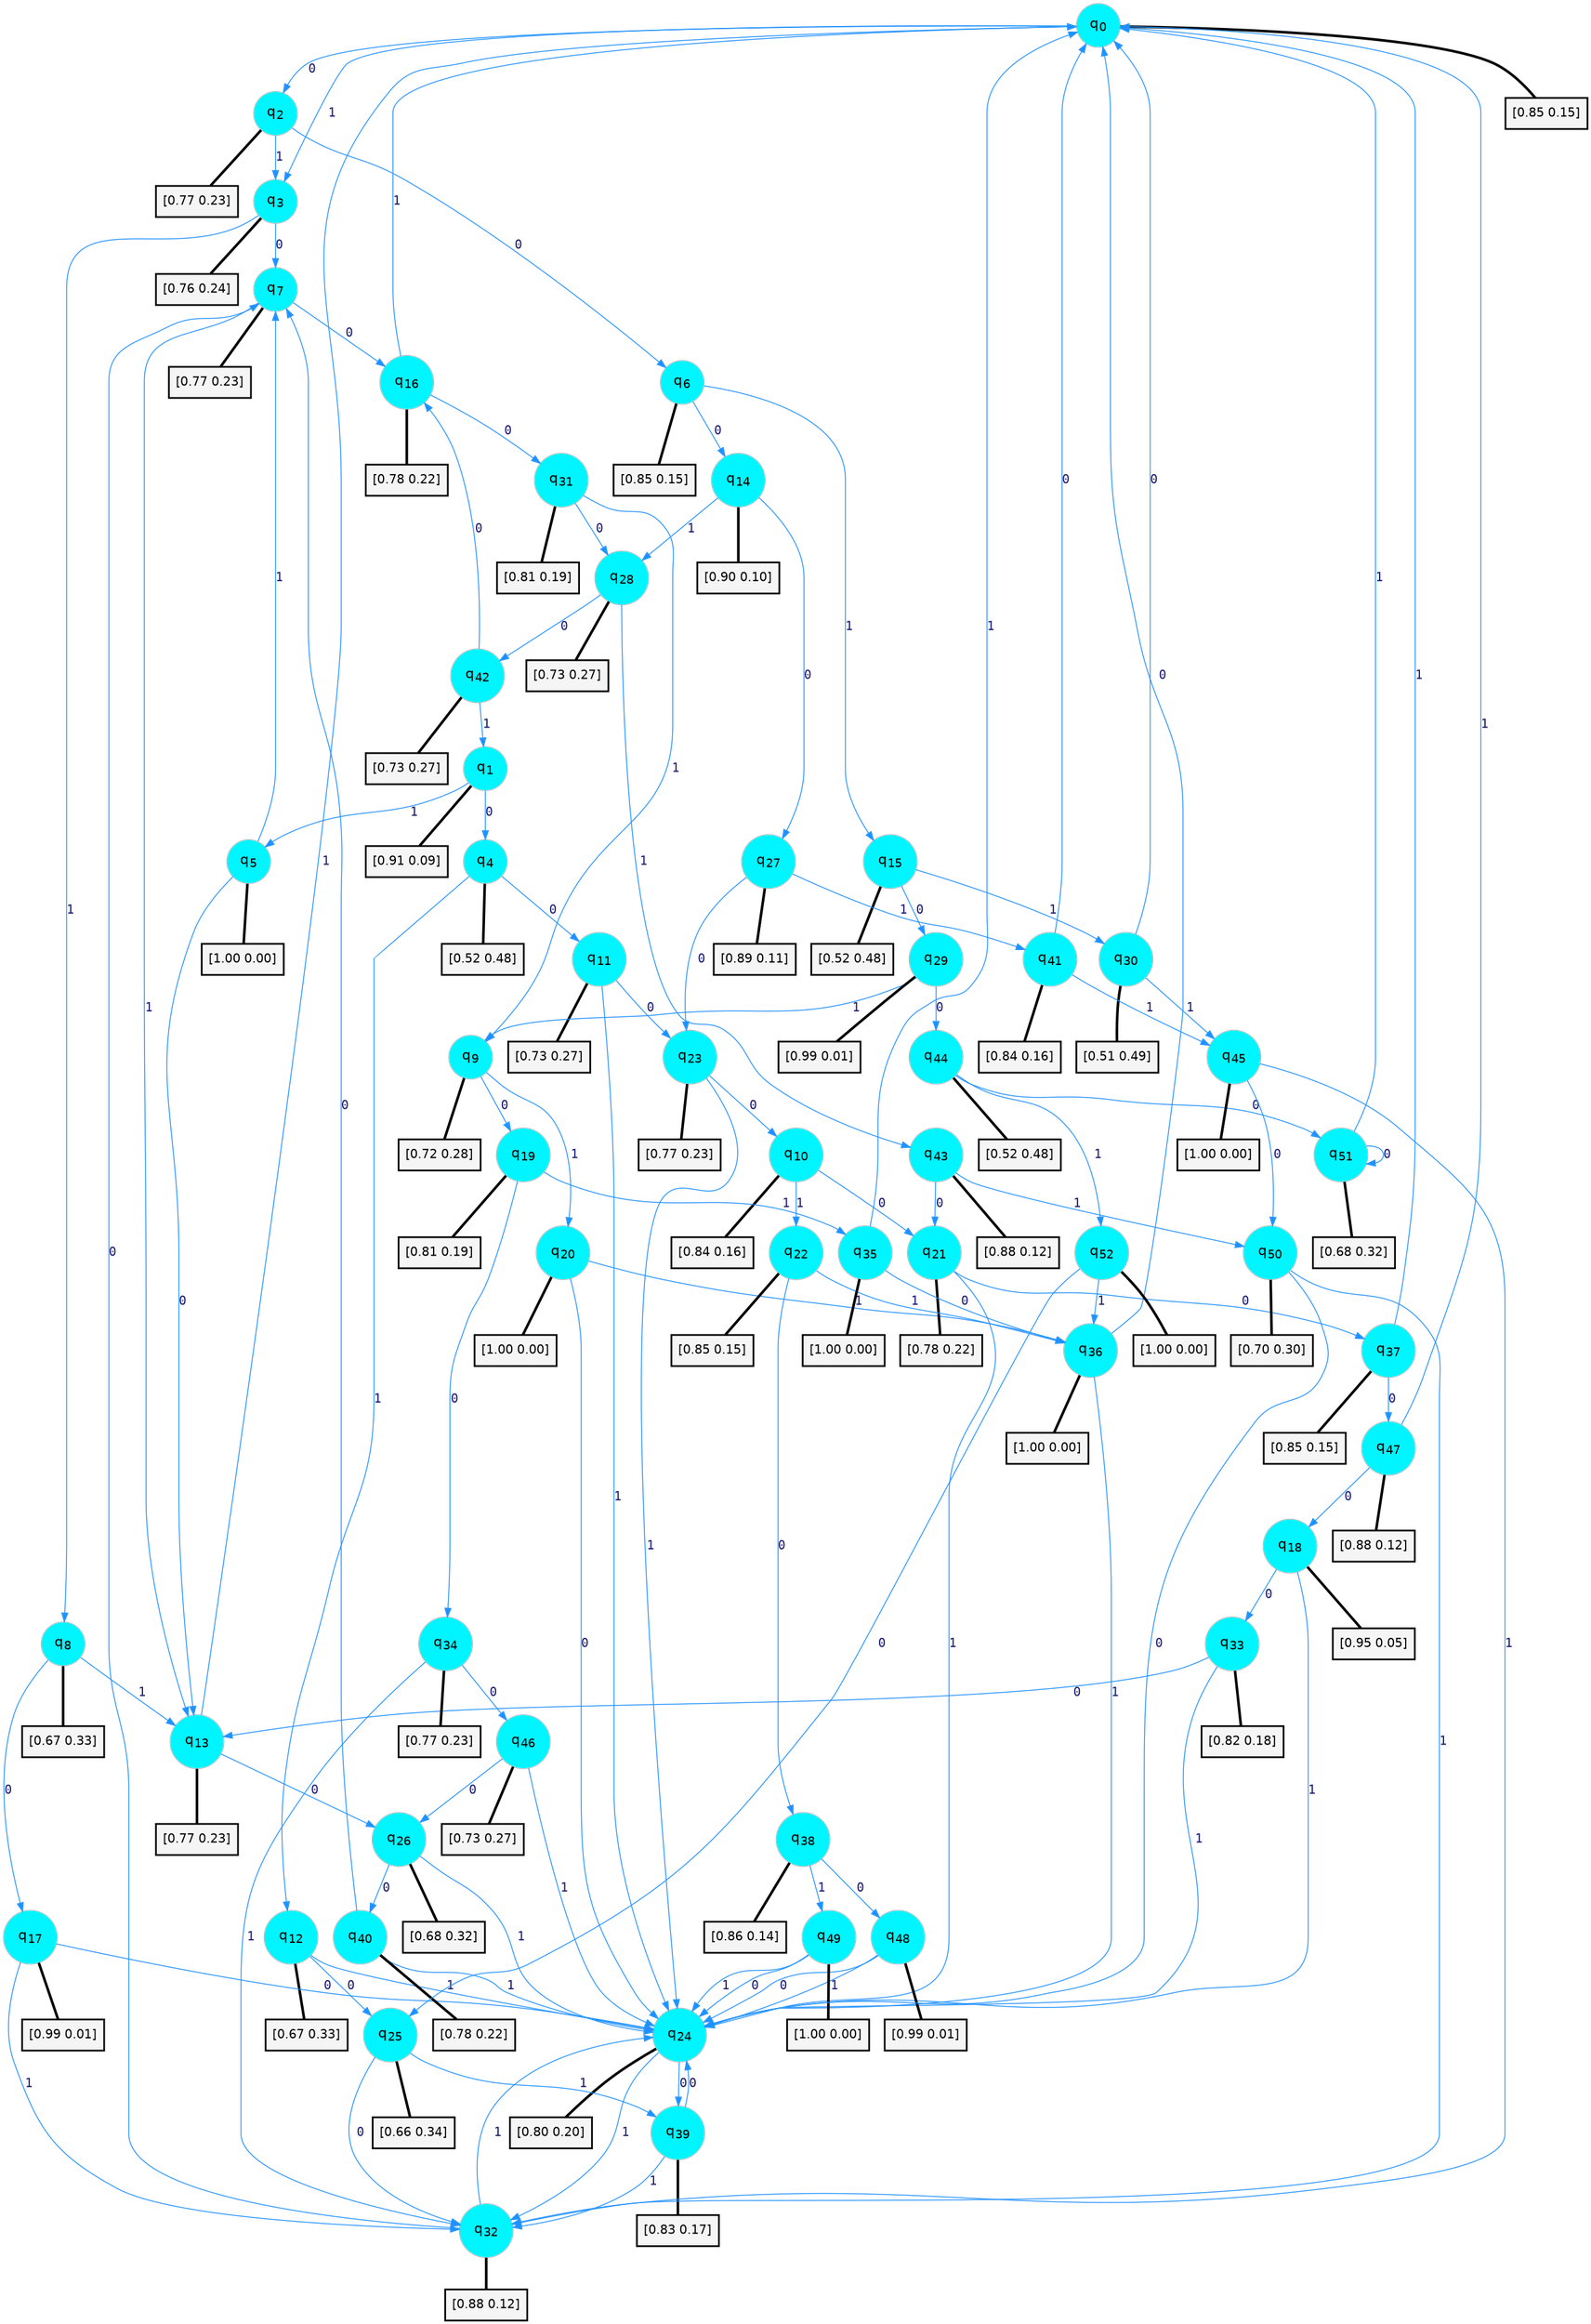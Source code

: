 digraph G {
graph [
bgcolor=transparent, dpi=300, rankdir=TD, size="40,25"];
node [
color=gray, fillcolor=turquoise1, fontcolor=black, fontname=Helvetica, fontsize=16, fontweight=bold, shape=circle, style=filled];
edge [
arrowsize=1, color=dodgerblue1, fontcolor=midnightblue, fontname=courier, fontweight=bold, penwidth=1, style=solid, weight=20];
0[label=<q<SUB>0</SUB>>];
1[label=<q<SUB>1</SUB>>];
2[label=<q<SUB>2</SUB>>];
3[label=<q<SUB>3</SUB>>];
4[label=<q<SUB>4</SUB>>];
5[label=<q<SUB>5</SUB>>];
6[label=<q<SUB>6</SUB>>];
7[label=<q<SUB>7</SUB>>];
8[label=<q<SUB>8</SUB>>];
9[label=<q<SUB>9</SUB>>];
10[label=<q<SUB>10</SUB>>];
11[label=<q<SUB>11</SUB>>];
12[label=<q<SUB>12</SUB>>];
13[label=<q<SUB>13</SUB>>];
14[label=<q<SUB>14</SUB>>];
15[label=<q<SUB>15</SUB>>];
16[label=<q<SUB>16</SUB>>];
17[label=<q<SUB>17</SUB>>];
18[label=<q<SUB>18</SUB>>];
19[label=<q<SUB>19</SUB>>];
20[label=<q<SUB>20</SUB>>];
21[label=<q<SUB>21</SUB>>];
22[label=<q<SUB>22</SUB>>];
23[label=<q<SUB>23</SUB>>];
24[label=<q<SUB>24</SUB>>];
25[label=<q<SUB>25</SUB>>];
26[label=<q<SUB>26</SUB>>];
27[label=<q<SUB>27</SUB>>];
28[label=<q<SUB>28</SUB>>];
29[label=<q<SUB>29</SUB>>];
30[label=<q<SUB>30</SUB>>];
31[label=<q<SUB>31</SUB>>];
32[label=<q<SUB>32</SUB>>];
33[label=<q<SUB>33</SUB>>];
34[label=<q<SUB>34</SUB>>];
35[label=<q<SUB>35</SUB>>];
36[label=<q<SUB>36</SUB>>];
37[label=<q<SUB>37</SUB>>];
38[label=<q<SUB>38</SUB>>];
39[label=<q<SUB>39</SUB>>];
40[label=<q<SUB>40</SUB>>];
41[label=<q<SUB>41</SUB>>];
42[label=<q<SUB>42</SUB>>];
43[label=<q<SUB>43</SUB>>];
44[label=<q<SUB>44</SUB>>];
45[label=<q<SUB>45</SUB>>];
46[label=<q<SUB>46</SUB>>];
47[label=<q<SUB>47</SUB>>];
48[label=<q<SUB>48</SUB>>];
49[label=<q<SUB>49</SUB>>];
50[label=<q<SUB>50</SUB>>];
51[label=<q<SUB>51</SUB>>];
52[label=<q<SUB>52</SUB>>];
53[label="[0.85 0.15]", shape=box,fontcolor=black, fontname=Helvetica, fontsize=14, penwidth=2, fillcolor=whitesmoke,color=black];
54[label="[0.91 0.09]", shape=box,fontcolor=black, fontname=Helvetica, fontsize=14, penwidth=2, fillcolor=whitesmoke,color=black];
55[label="[0.77 0.23]", shape=box,fontcolor=black, fontname=Helvetica, fontsize=14, penwidth=2, fillcolor=whitesmoke,color=black];
56[label="[0.76 0.24]", shape=box,fontcolor=black, fontname=Helvetica, fontsize=14, penwidth=2, fillcolor=whitesmoke,color=black];
57[label="[0.52 0.48]", shape=box,fontcolor=black, fontname=Helvetica, fontsize=14, penwidth=2, fillcolor=whitesmoke,color=black];
58[label="[1.00 0.00]", shape=box,fontcolor=black, fontname=Helvetica, fontsize=14, penwidth=2, fillcolor=whitesmoke,color=black];
59[label="[0.85 0.15]", shape=box,fontcolor=black, fontname=Helvetica, fontsize=14, penwidth=2, fillcolor=whitesmoke,color=black];
60[label="[0.77 0.23]", shape=box,fontcolor=black, fontname=Helvetica, fontsize=14, penwidth=2, fillcolor=whitesmoke,color=black];
61[label="[0.67 0.33]", shape=box,fontcolor=black, fontname=Helvetica, fontsize=14, penwidth=2, fillcolor=whitesmoke,color=black];
62[label="[0.72 0.28]", shape=box,fontcolor=black, fontname=Helvetica, fontsize=14, penwidth=2, fillcolor=whitesmoke,color=black];
63[label="[0.84 0.16]", shape=box,fontcolor=black, fontname=Helvetica, fontsize=14, penwidth=2, fillcolor=whitesmoke,color=black];
64[label="[0.73 0.27]", shape=box,fontcolor=black, fontname=Helvetica, fontsize=14, penwidth=2, fillcolor=whitesmoke,color=black];
65[label="[0.67 0.33]", shape=box,fontcolor=black, fontname=Helvetica, fontsize=14, penwidth=2, fillcolor=whitesmoke,color=black];
66[label="[0.77 0.23]", shape=box,fontcolor=black, fontname=Helvetica, fontsize=14, penwidth=2, fillcolor=whitesmoke,color=black];
67[label="[0.90 0.10]", shape=box,fontcolor=black, fontname=Helvetica, fontsize=14, penwidth=2, fillcolor=whitesmoke,color=black];
68[label="[0.52 0.48]", shape=box,fontcolor=black, fontname=Helvetica, fontsize=14, penwidth=2, fillcolor=whitesmoke,color=black];
69[label="[0.78 0.22]", shape=box,fontcolor=black, fontname=Helvetica, fontsize=14, penwidth=2, fillcolor=whitesmoke,color=black];
70[label="[0.99 0.01]", shape=box,fontcolor=black, fontname=Helvetica, fontsize=14, penwidth=2, fillcolor=whitesmoke,color=black];
71[label="[0.95 0.05]", shape=box,fontcolor=black, fontname=Helvetica, fontsize=14, penwidth=2, fillcolor=whitesmoke,color=black];
72[label="[0.81 0.19]", shape=box,fontcolor=black, fontname=Helvetica, fontsize=14, penwidth=2, fillcolor=whitesmoke,color=black];
73[label="[1.00 0.00]", shape=box,fontcolor=black, fontname=Helvetica, fontsize=14, penwidth=2, fillcolor=whitesmoke,color=black];
74[label="[0.78 0.22]", shape=box,fontcolor=black, fontname=Helvetica, fontsize=14, penwidth=2, fillcolor=whitesmoke,color=black];
75[label="[0.85 0.15]", shape=box,fontcolor=black, fontname=Helvetica, fontsize=14, penwidth=2, fillcolor=whitesmoke,color=black];
76[label="[0.77 0.23]", shape=box,fontcolor=black, fontname=Helvetica, fontsize=14, penwidth=2, fillcolor=whitesmoke,color=black];
77[label="[0.80 0.20]", shape=box,fontcolor=black, fontname=Helvetica, fontsize=14, penwidth=2, fillcolor=whitesmoke,color=black];
78[label="[0.66 0.34]", shape=box,fontcolor=black, fontname=Helvetica, fontsize=14, penwidth=2, fillcolor=whitesmoke,color=black];
79[label="[0.68 0.32]", shape=box,fontcolor=black, fontname=Helvetica, fontsize=14, penwidth=2, fillcolor=whitesmoke,color=black];
80[label="[0.89 0.11]", shape=box,fontcolor=black, fontname=Helvetica, fontsize=14, penwidth=2, fillcolor=whitesmoke,color=black];
81[label="[0.73 0.27]", shape=box,fontcolor=black, fontname=Helvetica, fontsize=14, penwidth=2, fillcolor=whitesmoke,color=black];
82[label="[0.99 0.01]", shape=box,fontcolor=black, fontname=Helvetica, fontsize=14, penwidth=2, fillcolor=whitesmoke,color=black];
83[label="[0.51 0.49]", shape=box,fontcolor=black, fontname=Helvetica, fontsize=14, penwidth=2, fillcolor=whitesmoke,color=black];
84[label="[0.81 0.19]", shape=box,fontcolor=black, fontname=Helvetica, fontsize=14, penwidth=2, fillcolor=whitesmoke,color=black];
85[label="[0.88 0.12]", shape=box,fontcolor=black, fontname=Helvetica, fontsize=14, penwidth=2, fillcolor=whitesmoke,color=black];
86[label="[0.82 0.18]", shape=box,fontcolor=black, fontname=Helvetica, fontsize=14, penwidth=2, fillcolor=whitesmoke,color=black];
87[label="[0.77 0.23]", shape=box,fontcolor=black, fontname=Helvetica, fontsize=14, penwidth=2, fillcolor=whitesmoke,color=black];
88[label="[1.00 0.00]", shape=box,fontcolor=black, fontname=Helvetica, fontsize=14, penwidth=2, fillcolor=whitesmoke,color=black];
89[label="[1.00 0.00]", shape=box,fontcolor=black, fontname=Helvetica, fontsize=14, penwidth=2, fillcolor=whitesmoke,color=black];
90[label="[0.85 0.15]", shape=box,fontcolor=black, fontname=Helvetica, fontsize=14, penwidth=2, fillcolor=whitesmoke,color=black];
91[label="[0.86 0.14]", shape=box,fontcolor=black, fontname=Helvetica, fontsize=14, penwidth=2, fillcolor=whitesmoke,color=black];
92[label="[0.83 0.17]", shape=box,fontcolor=black, fontname=Helvetica, fontsize=14, penwidth=2, fillcolor=whitesmoke,color=black];
93[label="[0.78 0.22]", shape=box,fontcolor=black, fontname=Helvetica, fontsize=14, penwidth=2, fillcolor=whitesmoke,color=black];
94[label="[0.84 0.16]", shape=box,fontcolor=black, fontname=Helvetica, fontsize=14, penwidth=2, fillcolor=whitesmoke,color=black];
95[label="[0.73 0.27]", shape=box,fontcolor=black, fontname=Helvetica, fontsize=14, penwidth=2, fillcolor=whitesmoke,color=black];
96[label="[0.88 0.12]", shape=box,fontcolor=black, fontname=Helvetica, fontsize=14, penwidth=2, fillcolor=whitesmoke,color=black];
97[label="[0.52 0.48]", shape=box,fontcolor=black, fontname=Helvetica, fontsize=14, penwidth=2, fillcolor=whitesmoke,color=black];
98[label="[1.00 0.00]", shape=box,fontcolor=black, fontname=Helvetica, fontsize=14, penwidth=2, fillcolor=whitesmoke,color=black];
99[label="[0.73 0.27]", shape=box,fontcolor=black, fontname=Helvetica, fontsize=14, penwidth=2, fillcolor=whitesmoke,color=black];
100[label="[0.88 0.12]", shape=box,fontcolor=black, fontname=Helvetica, fontsize=14, penwidth=2, fillcolor=whitesmoke,color=black];
101[label="[0.99 0.01]", shape=box,fontcolor=black, fontname=Helvetica, fontsize=14, penwidth=2, fillcolor=whitesmoke,color=black];
102[label="[1.00 0.00]", shape=box,fontcolor=black, fontname=Helvetica, fontsize=14, penwidth=2, fillcolor=whitesmoke,color=black];
103[label="[0.70 0.30]", shape=box,fontcolor=black, fontname=Helvetica, fontsize=14, penwidth=2, fillcolor=whitesmoke,color=black];
104[label="[0.68 0.32]", shape=box,fontcolor=black, fontname=Helvetica, fontsize=14, penwidth=2, fillcolor=whitesmoke,color=black];
105[label="[1.00 0.00]", shape=box,fontcolor=black, fontname=Helvetica, fontsize=14, penwidth=2, fillcolor=whitesmoke,color=black];
0->2 [label=0];
0->3 [label=1];
0->53 [arrowhead=none, penwidth=3,color=black];
1->4 [label=0];
1->5 [label=1];
1->54 [arrowhead=none, penwidth=3,color=black];
2->6 [label=0];
2->3 [label=1];
2->55 [arrowhead=none, penwidth=3,color=black];
3->7 [label=0];
3->8 [label=1];
3->56 [arrowhead=none, penwidth=3,color=black];
4->11 [label=0];
4->12 [label=1];
4->57 [arrowhead=none, penwidth=3,color=black];
5->13 [label=0];
5->7 [label=1];
5->58 [arrowhead=none, penwidth=3,color=black];
6->14 [label=0];
6->15 [label=1];
6->59 [arrowhead=none, penwidth=3,color=black];
7->16 [label=0];
7->13 [label=1];
7->60 [arrowhead=none, penwidth=3,color=black];
8->17 [label=0];
8->13 [label=1];
8->61 [arrowhead=none, penwidth=3,color=black];
9->19 [label=0];
9->20 [label=1];
9->62 [arrowhead=none, penwidth=3,color=black];
10->21 [label=0];
10->22 [label=1];
10->63 [arrowhead=none, penwidth=3,color=black];
11->23 [label=0];
11->24 [label=1];
11->64 [arrowhead=none, penwidth=3,color=black];
12->25 [label=0];
12->24 [label=1];
12->65 [arrowhead=none, penwidth=3,color=black];
13->26 [label=0];
13->0 [label=1];
13->66 [arrowhead=none, penwidth=3,color=black];
14->27 [label=0];
14->28 [label=1];
14->67 [arrowhead=none, penwidth=3,color=black];
15->29 [label=0];
15->30 [label=1];
15->68 [arrowhead=none, penwidth=3,color=black];
16->31 [label=0];
16->0 [label=1];
16->69 [arrowhead=none, penwidth=3,color=black];
17->24 [label=0];
17->32 [label=1];
17->70 [arrowhead=none, penwidth=3,color=black];
18->33 [label=0];
18->24 [label=1];
18->71 [arrowhead=none, penwidth=3,color=black];
19->34 [label=0];
19->35 [label=1];
19->72 [arrowhead=none, penwidth=3,color=black];
20->24 [label=0];
20->36 [label=1];
20->73 [arrowhead=none, penwidth=3,color=black];
21->37 [label=0];
21->24 [label=1];
21->74 [arrowhead=none, penwidth=3,color=black];
22->38 [label=0];
22->36 [label=1];
22->75 [arrowhead=none, penwidth=3,color=black];
23->10 [label=0];
23->24 [label=1];
23->76 [arrowhead=none, penwidth=3,color=black];
24->39 [label=0];
24->32 [label=1];
24->77 [arrowhead=none, penwidth=3,color=black];
25->32 [label=0];
25->39 [label=1];
25->78 [arrowhead=none, penwidth=3,color=black];
26->40 [label=0];
26->24 [label=1];
26->79 [arrowhead=none, penwidth=3,color=black];
27->23 [label=0];
27->41 [label=1];
27->80 [arrowhead=none, penwidth=3,color=black];
28->42 [label=0];
28->43 [label=1];
28->81 [arrowhead=none, penwidth=3,color=black];
29->44 [label=0];
29->9 [label=1];
29->82 [arrowhead=none, penwidth=3,color=black];
30->0 [label=0];
30->45 [label=1];
30->83 [arrowhead=none, penwidth=3,color=black];
31->28 [label=0];
31->9 [label=1];
31->84 [arrowhead=none, penwidth=3,color=black];
32->7 [label=0];
32->24 [label=1];
32->85 [arrowhead=none, penwidth=3,color=black];
33->13 [label=0];
33->24 [label=1];
33->86 [arrowhead=none, penwidth=3,color=black];
34->46 [label=0];
34->32 [label=1];
34->87 [arrowhead=none, penwidth=3,color=black];
35->36 [label=0];
35->0 [label=1];
35->88 [arrowhead=none, penwidth=3,color=black];
36->0 [label=0];
36->24 [label=1];
36->89 [arrowhead=none, penwidth=3,color=black];
37->47 [label=0];
37->0 [label=1];
37->90 [arrowhead=none, penwidth=3,color=black];
38->48 [label=0];
38->49 [label=1];
38->91 [arrowhead=none, penwidth=3,color=black];
39->24 [label=0];
39->32 [label=1];
39->92 [arrowhead=none, penwidth=3,color=black];
40->7 [label=0];
40->24 [label=1];
40->93 [arrowhead=none, penwidth=3,color=black];
41->0 [label=0];
41->45 [label=1];
41->94 [arrowhead=none, penwidth=3,color=black];
42->16 [label=0];
42->1 [label=1];
42->95 [arrowhead=none, penwidth=3,color=black];
43->21 [label=0];
43->50 [label=1];
43->96 [arrowhead=none, penwidth=3,color=black];
44->51 [label=0];
44->52 [label=1];
44->97 [arrowhead=none, penwidth=3,color=black];
45->50 [label=0];
45->32 [label=1];
45->98 [arrowhead=none, penwidth=3,color=black];
46->26 [label=0];
46->24 [label=1];
46->99 [arrowhead=none, penwidth=3,color=black];
47->18 [label=0];
47->0 [label=1];
47->100 [arrowhead=none, penwidth=3,color=black];
48->24 [label=0];
48->24 [label=1];
48->101 [arrowhead=none, penwidth=3,color=black];
49->24 [label=0];
49->24 [label=1];
49->102 [arrowhead=none, penwidth=3,color=black];
50->24 [label=0];
50->32 [label=1];
50->103 [arrowhead=none, penwidth=3,color=black];
51->51 [label=0];
51->0 [label=1];
51->104 [arrowhead=none, penwidth=3,color=black];
52->25 [label=0];
52->36 [label=1];
52->105 [arrowhead=none, penwidth=3,color=black];
}
